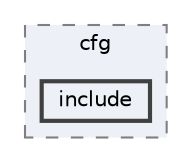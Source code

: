 digraph "lmc/cfg/include"
{
 // LATEX_PDF_SIZE
  bgcolor="transparent";
  edge [fontname=Helvetica,fontsize=10,labelfontname=Helvetica,labelfontsize=10];
  node [fontname=Helvetica,fontsize=10,shape=box,height=0.2,width=0.4];
  compound=true
  subgraph clusterdir_cc50ab69a678fc92792050daa430bfb1 {
    graph [ bgcolor="#edf0f7", pencolor="grey50", label="cfg", fontname=Helvetica,fontsize=10 style="filled,dashed", URL="dir_cc50ab69a678fc92792050daa430bfb1.html",tooltip=""]
  dir_f9346383c909cb0ae037c50702eb65aa [label="include", fillcolor="#edf0f7", color="grey25", style="filled,bold", URL="dir_f9346383c909cb0ae037c50702eb65aa.html",tooltip=""];
  }
}
